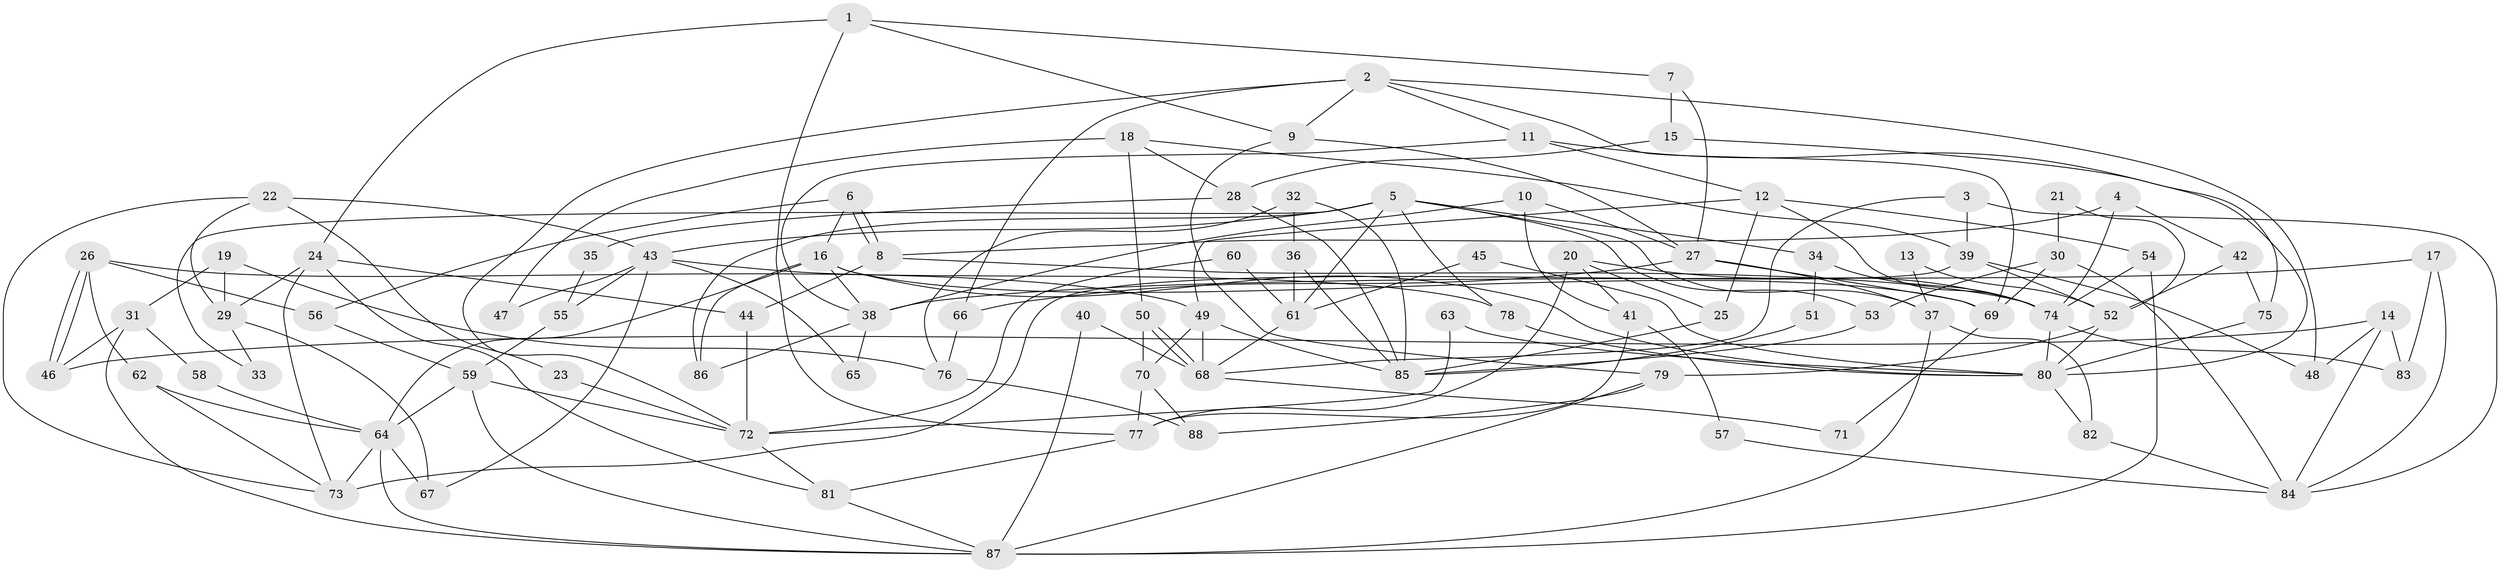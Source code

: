 // coarse degree distribution, {4: 0.16666666666666666, 5: 0.2222222222222222, 8: 0.1111111111111111, 7: 0.19444444444444445, 3: 0.1111111111111111, 6: 0.1388888888888889, 11: 0.027777777777777776, 10: 0.027777777777777776}
// Generated by graph-tools (version 1.1) at 2025/37/03/04/25 23:37:11]
// undirected, 88 vertices, 176 edges
graph export_dot {
  node [color=gray90,style=filled];
  1;
  2;
  3;
  4;
  5;
  6;
  7;
  8;
  9;
  10;
  11;
  12;
  13;
  14;
  15;
  16;
  17;
  18;
  19;
  20;
  21;
  22;
  23;
  24;
  25;
  26;
  27;
  28;
  29;
  30;
  31;
  32;
  33;
  34;
  35;
  36;
  37;
  38;
  39;
  40;
  41;
  42;
  43;
  44;
  45;
  46;
  47;
  48;
  49;
  50;
  51;
  52;
  53;
  54;
  55;
  56;
  57;
  58;
  59;
  60;
  61;
  62;
  63;
  64;
  65;
  66;
  67;
  68;
  69;
  70;
  71;
  72;
  73;
  74;
  75;
  76;
  77;
  78;
  79;
  80;
  81;
  82;
  83;
  84;
  85;
  86;
  87;
  88;
  1 -- 77;
  1 -- 24;
  1 -- 7;
  1 -- 9;
  2 -- 48;
  2 -- 69;
  2 -- 9;
  2 -- 11;
  2 -- 66;
  2 -- 72;
  3 -- 68;
  3 -- 84;
  3 -- 39;
  4 -- 74;
  4 -- 8;
  4 -- 42;
  5 -- 61;
  5 -- 43;
  5 -- 33;
  5 -- 34;
  5 -- 37;
  5 -- 53;
  5 -- 78;
  5 -- 86;
  6 -- 8;
  6 -- 8;
  6 -- 16;
  6 -- 56;
  7 -- 27;
  7 -- 15;
  8 -- 74;
  8 -- 44;
  9 -- 27;
  9 -- 79;
  10 -- 27;
  10 -- 38;
  10 -- 41;
  11 -- 38;
  11 -- 12;
  11 -- 80;
  12 -- 49;
  12 -- 25;
  12 -- 54;
  12 -- 74;
  13 -- 52;
  13 -- 37;
  14 -- 46;
  14 -- 83;
  14 -- 48;
  14 -- 84;
  15 -- 75;
  15 -- 28;
  16 -- 80;
  16 -- 69;
  16 -- 38;
  16 -- 64;
  16 -- 86;
  17 -- 84;
  17 -- 38;
  17 -- 83;
  18 -- 39;
  18 -- 28;
  18 -- 47;
  18 -- 50;
  19 -- 29;
  19 -- 76;
  19 -- 31;
  20 -- 41;
  20 -- 74;
  20 -- 25;
  20 -- 77;
  21 -- 52;
  21 -- 30;
  22 -- 29;
  22 -- 73;
  22 -- 23;
  22 -- 43;
  23 -- 72;
  24 -- 73;
  24 -- 44;
  24 -- 29;
  24 -- 81;
  25 -- 85;
  26 -- 56;
  26 -- 46;
  26 -- 46;
  26 -- 49;
  26 -- 62;
  27 -- 37;
  27 -- 66;
  27 -- 69;
  28 -- 85;
  28 -- 35;
  29 -- 67;
  29 -- 33;
  30 -- 53;
  30 -- 84;
  30 -- 69;
  31 -- 87;
  31 -- 46;
  31 -- 58;
  32 -- 76;
  32 -- 85;
  32 -- 36;
  34 -- 74;
  34 -- 51;
  35 -- 55;
  36 -- 85;
  36 -- 61;
  37 -- 87;
  37 -- 82;
  38 -- 86;
  38 -- 65;
  39 -- 73;
  39 -- 48;
  39 -- 52;
  40 -- 68;
  40 -- 87;
  41 -- 77;
  41 -- 57;
  42 -- 52;
  42 -- 75;
  43 -- 78;
  43 -- 47;
  43 -- 55;
  43 -- 65;
  43 -- 67;
  44 -- 72;
  45 -- 80;
  45 -- 61;
  49 -- 70;
  49 -- 68;
  49 -- 85;
  50 -- 68;
  50 -- 68;
  50 -- 70;
  51 -- 85;
  52 -- 79;
  52 -- 80;
  53 -- 85;
  54 -- 74;
  54 -- 87;
  55 -- 59;
  56 -- 59;
  57 -- 84;
  58 -- 64;
  59 -- 72;
  59 -- 64;
  59 -- 87;
  60 -- 61;
  60 -- 72;
  61 -- 68;
  62 -- 64;
  62 -- 73;
  63 -- 80;
  63 -- 72;
  64 -- 87;
  64 -- 67;
  64 -- 73;
  66 -- 76;
  68 -- 71;
  69 -- 71;
  70 -- 77;
  70 -- 88;
  72 -- 81;
  74 -- 80;
  74 -- 83;
  75 -- 80;
  76 -- 88;
  77 -- 81;
  78 -- 80;
  79 -- 87;
  79 -- 88;
  80 -- 82;
  81 -- 87;
  82 -- 84;
}

